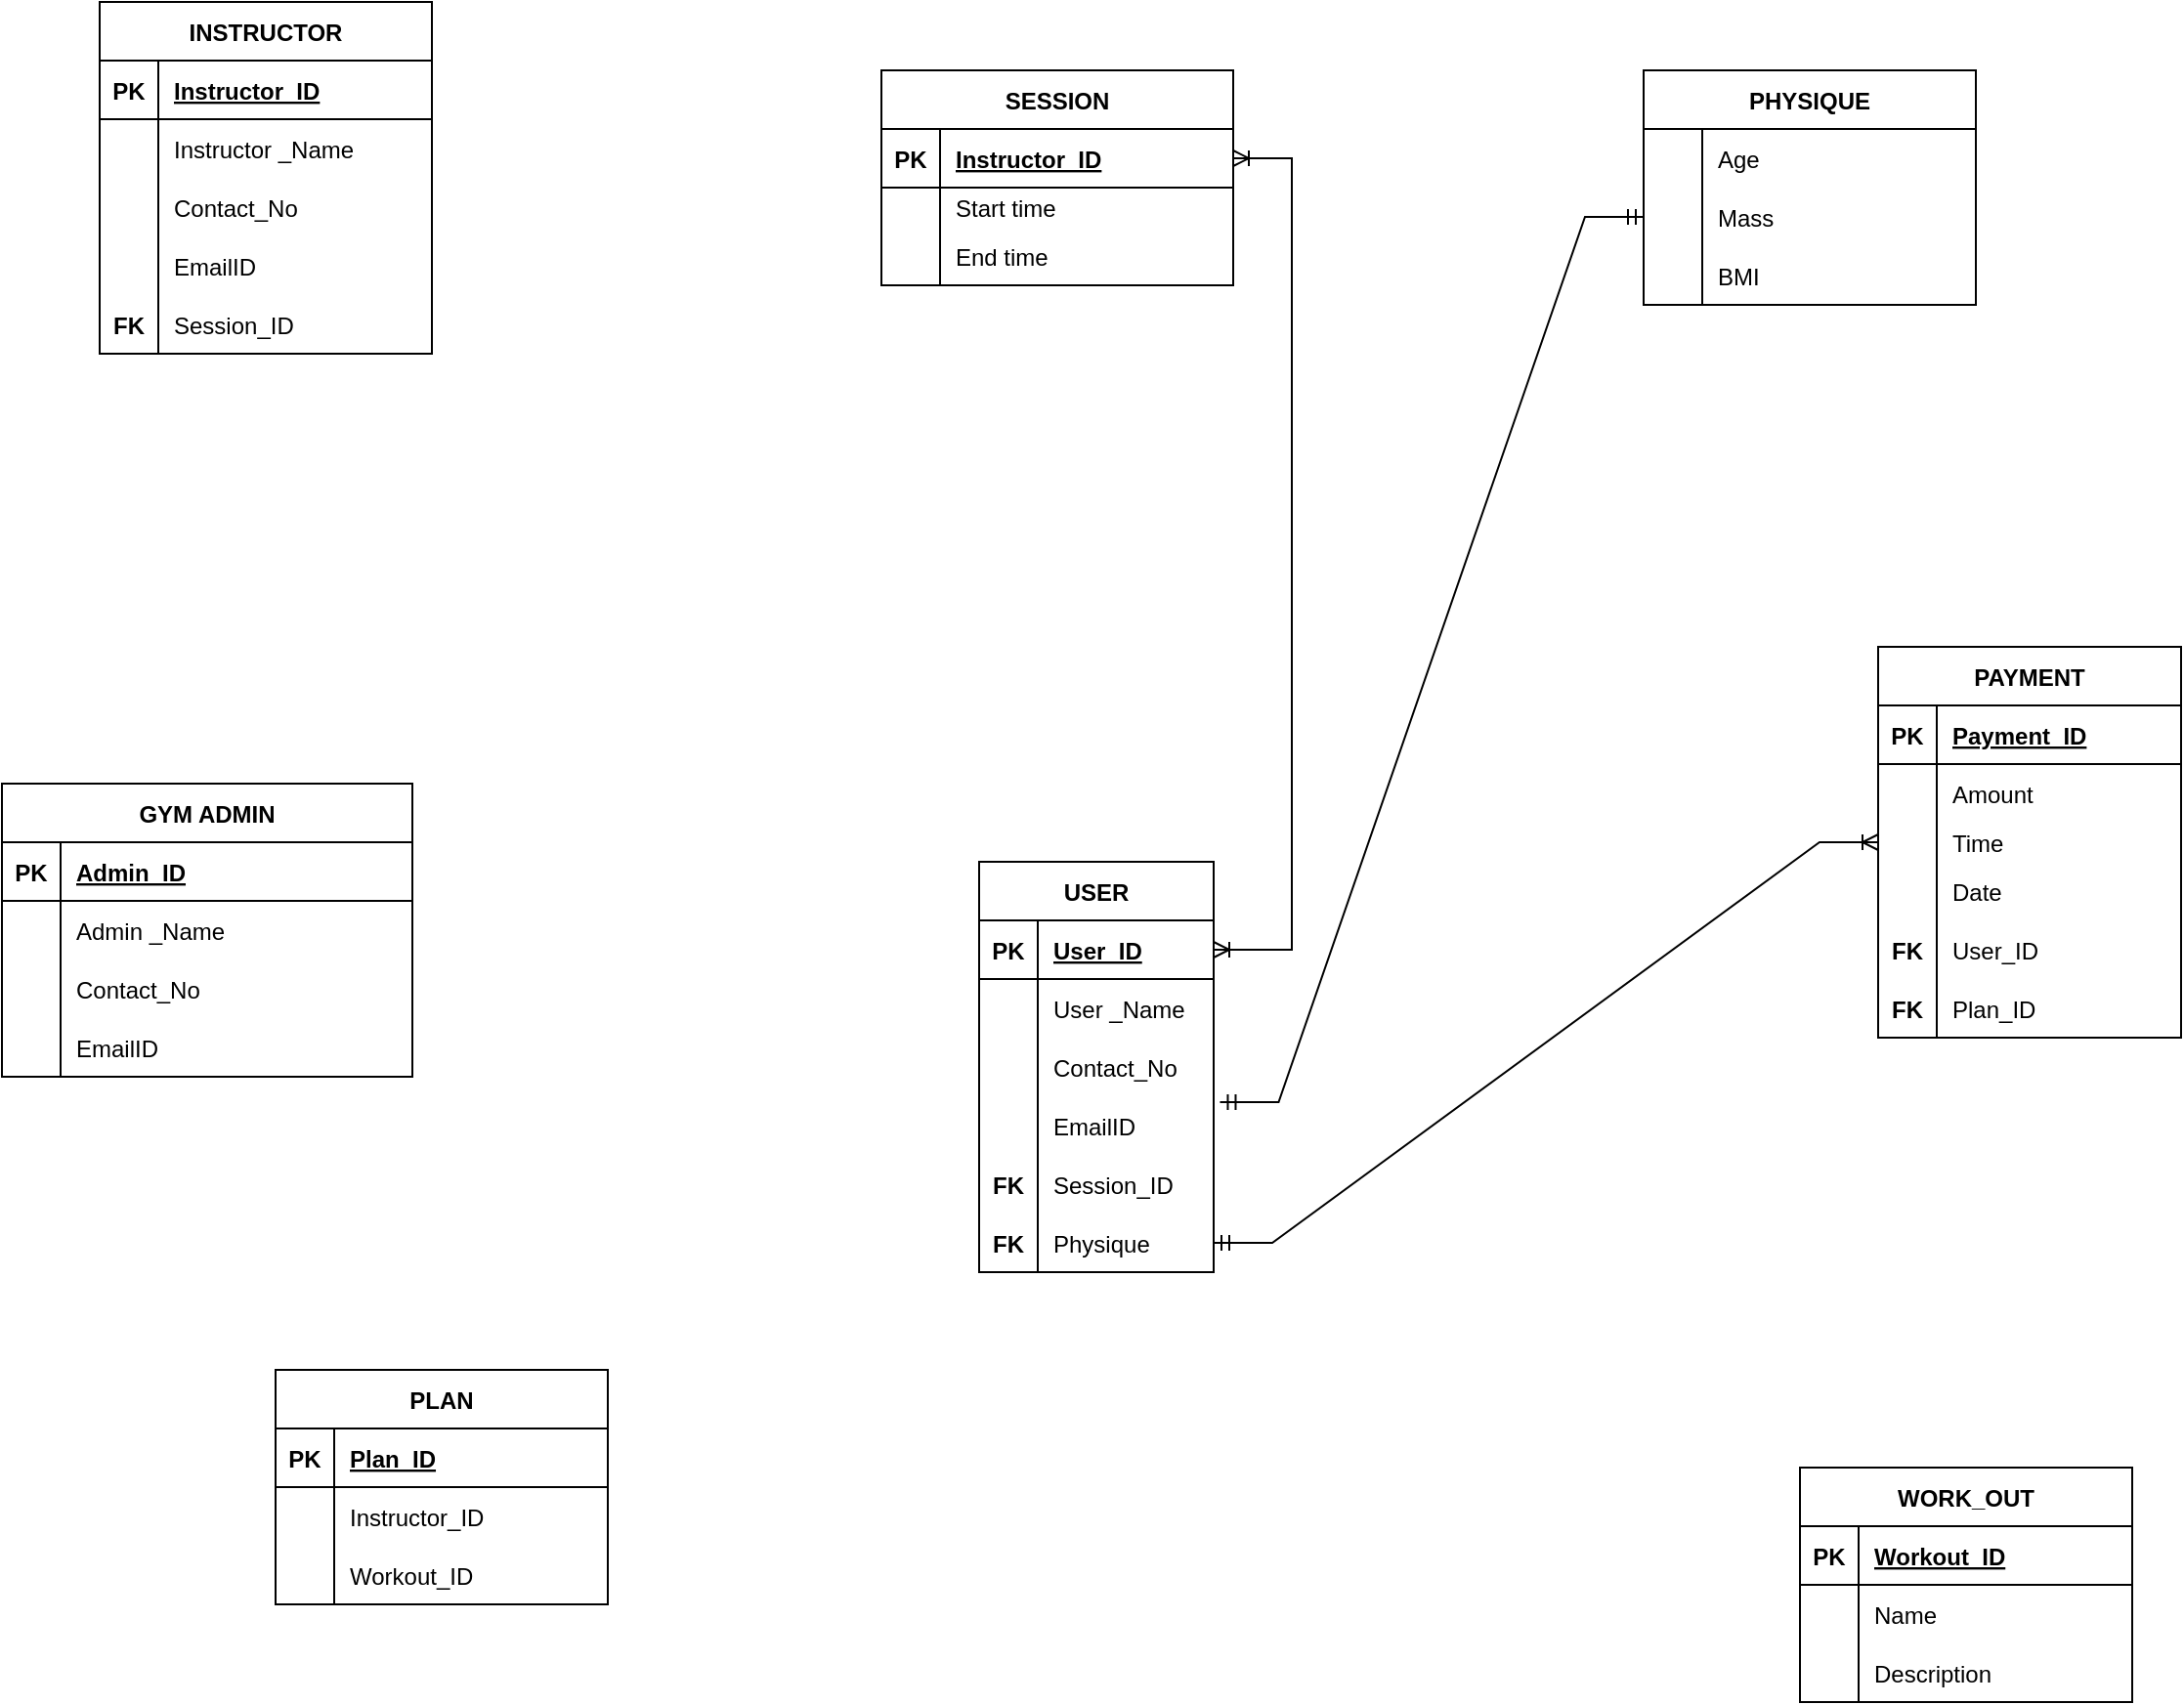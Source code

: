 <mxfile version="16.6.2" type="github">
  <diagram id="Zf10Iz8SibZ3wQ2_2NVc" name="Page-1">
    <mxGraphModel dx="2201" dy="797" grid="1" gridSize="10" guides="1" tooltips="1" connect="1" arrows="1" fold="1" page="1" pageScale="1" pageWidth="850" pageHeight="1100" math="0" shadow="0">
      <root>
        <mxCell id="0" />
        <mxCell id="1" parent="0" />
        <mxCell id="6uBZzfEqjjDZe2HTgL8m-6" value="GYM ADMIN" style="shape=table;startSize=30;container=1;collapsible=1;childLayout=tableLayout;fixedRows=1;rowLines=0;fontStyle=1;align=center;resizeLast=1;" parent="1" vertex="1">
          <mxGeometry x="-790" y="450" width="210" height="150" as="geometry" />
        </mxCell>
        <mxCell id="6uBZzfEqjjDZe2HTgL8m-7" value="" style="shape=tableRow;horizontal=0;startSize=0;swimlaneHead=0;swimlaneBody=0;fillColor=none;collapsible=0;dropTarget=0;points=[[0,0.5],[1,0.5]];portConstraint=eastwest;top=0;left=0;right=0;bottom=1;" parent="6uBZzfEqjjDZe2HTgL8m-6" vertex="1">
          <mxGeometry y="30" width="210" height="30" as="geometry" />
        </mxCell>
        <mxCell id="6uBZzfEqjjDZe2HTgL8m-8" value="PK" style="shape=partialRectangle;connectable=0;fillColor=none;top=0;left=0;bottom=0;right=0;fontStyle=1;overflow=hidden;" parent="6uBZzfEqjjDZe2HTgL8m-7" vertex="1">
          <mxGeometry width="30" height="30" as="geometry">
            <mxRectangle width="30" height="30" as="alternateBounds" />
          </mxGeometry>
        </mxCell>
        <mxCell id="6uBZzfEqjjDZe2HTgL8m-9" value="Admin_ID" style="shape=partialRectangle;connectable=0;fillColor=none;top=0;left=0;bottom=0;right=0;align=left;spacingLeft=6;fontStyle=5;overflow=hidden;" parent="6uBZzfEqjjDZe2HTgL8m-7" vertex="1">
          <mxGeometry x="30" width="180" height="30" as="geometry">
            <mxRectangle width="180" height="30" as="alternateBounds" />
          </mxGeometry>
        </mxCell>
        <mxCell id="6uBZzfEqjjDZe2HTgL8m-10" value="" style="shape=tableRow;horizontal=0;startSize=0;swimlaneHead=0;swimlaneBody=0;fillColor=none;collapsible=0;dropTarget=0;points=[[0,0.5],[1,0.5]];portConstraint=eastwest;top=0;left=0;right=0;bottom=0;" parent="6uBZzfEqjjDZe2HTgL8m-6" vertex="1">
          <mxGeometry y="60" width="210" height="30" as="geometry" />
        </mxCell>
        <mxCell id="6uBZzfEqjjDZe2HTgL8m-11" value="" style="shape=partialRectangle;connectable=0;fillColor=none;top=0;left=0;bottom=0;right=0;editable=1;overflow=hidden;" parent="6uBZzfEqjjDZe2HTgL8m-10" vertex="1">
          <mxGeometry width="30" height="30" as="geometry">
            <mxRectangle width="30" height="30" as="alternateBounds" />
          </mxGeometry>
        </mxCell>
        <mxCell id="6uBZzfEqjjDZe2HTgL8m-12" value="Admin _Name" style="shape=partialRectangle;connectable=0;fillColor=none;top=0;left=0;bottom=0;right=0;align=left;spacingLeft=6;overflow=hidden;" parent="6uBZzfEqjjDZe2HTgL8m-10" vertex="1">
          <mxGeometry x="30" width="180" height="30" as="geometry">
            <mxRectangle width="180" height="30" as="alternateBounds" />
          </mxGeometry>
        </mxCell>
        <mxCell id="6uBZzfEqjjDZe2HTgL8m-13" value="" style="shape=tableRow;horizontal=0;startSize=0;swimlaneHead=0;swimlaneBody=0;fillColor=none;collapsible=0;dropTarget=0;points=[[0,0.5],[1,0.5]];portConstraint=eastwest;top=0;left=0;right=0;bottom=0;" parent="6uBZzfEqjjDZe2HTgL8m-6" vertex="1">
          <mxGeometry y="90" width="210" height="30" as="geometry" />
        </mxCell>
        <mxCell id="6uBZzfEqjjDZe2HTgL8m-14" value="" style="shape=partialRectangle;connectable=0;fillColor=none;top=0;left=0;bottom=0;right=0;editable=1;overflow=hidden;" parent="6uBZzfEqjjDZe2HTgL8m-13" vertex="1">
          <mxGeometry width="30" height="30" as="geometry">
            <mxRectangle width="30" height="30" as="alternateBounds" />
          </mxGeometry>
        </mxCell>
        <mxCell id="6uBZzfEqjjDZe2HTgL8m-15" value="Contact_No" style="shape=partialRectangle;connectable=0;fillColor=none;top=0;left=0;bottom=0;right=0;align=left;spacingLeft=6;overflow=hidden;" parent="6uBZzfEqjjDZe2HTgL8m-13" vertex="1">
          <mxGeometry x="30" width="180" height="30" as="geometry">
            <mxRectangle width="180" height="30" as="alternateBounds" />
          </mxGeometry>
        </mxCell>
        <mxCell id="6uBZzfEqjjDZe2HTgL8m-16" value="" style="shape=tableRow;horizontal=0;startSize=0;swimlaneHead=0;swimlaneBody=0;fillColor=none;collapsible=0;dropTarget=0;points=[[0,0.5],[1,0.5]];portConstraint=eastwest;top=0;left=0;right=0;bottom=0;" parent="6uBZzfEqjjDZe2HTgL8m-6" vertex="1">
          <mxGeometry y="120" width="210" height="30" as="geometry" />
        </mxCell>
        <mxCell id="6uBZzfEqjjDZe2HTgL8m-17" value="" style="shape=partialRectangle;connectable=0;fillColor=none;top=0;left=0;bottom=0;right=0;editable=1;overflow=hidden;" parent="6uBZzfEqjjDZe2HTgL8m-16" vertex="1">
          <mxGeometry width="30" height="30" as="geometry">
            <mxRectangle width="30" height="30" as="alternateBounds" />
          </mxGeometry>
        </mxCell>
        <mxCell id="6uBZzfEqjjDZe2HTgL8m-18" value="EmailID" style="shape=partialRectangle;connectable=0;fillColor=none;top=0;left=0;bottom=0;right=0;align=left;spacingLeft=6;overflow=hidden;" parent="6uBZzfEqjjDZe2HTgL8m-16" vertex="1">
          <mxGeometry x="30" width="180" height="30" as="geometry">
            <mxRectangle width="180" height="30" as="alternateBounds" />
          </mxGeometry>
        </mxCell>
        <mxCell id="6uBZzfEqjjDZe2HTgL8m-29" value="INSTRUCTOR" style="shape=table;startSize=30;container=1;collapsible=1;childLayout=tableLayout;fixedRows=1;rowLines=0;fontStyle=1;align=center;resizeLast=1;" parent="1" vertex="1">
          <mxGeometry x="-740" y="50" width="170" height="180" as="geometry" />
        </mxCell>
        <mxCell id="6uBZzfEqjjDZe2HTgL8m-30" value="" style="shape=tableRow;horizontal=0;startSize=0;swimlaneHead=0;swimlaneBody=0;fillColor=none;collapsible=0;dropTarget=0;points=[[0,0.5],[1,0.5]];portConstraint=eastwest;top=0;left=0;right=0;bottom=1;" parent="6uBZzfEqjjDZe2HTgL8m-29" vertex="1">
          <mxGeometry y="30" width="170" height="30" as="geometry" />
        </mxCell>
        <mxCell id="6uBZzfEqjjDZe2HTgL8m-31" value="PK" style="shape=partialRectangle;connectable=0;fillColor=none;top=0;left=0;bottom=0;right=0;fontStyle=1;overflow=hidden;" parent="6uBZzfEqjjDZe2HTgL8m-30" vertex="1">
          <mxGeometry width="30" height="30" as="geometry">
            <mxRectangle width="30" height="30" as="alternateBounds" />
          </mxGeometry>
        </mxCell>
        <mxCell id="6uBZzfEqjjDZe2HTgL8m-32" value="Instructor_ID" style="shape=partialRectangle;connectable=0;fillColor=none;top=0;left=0;bottom=0;right=0;align=left;spacingLeft=6;fontStyle=5;overflow=hidden;" parent="6uBZzfEqjjDZe2HTgL8m-30" vertex="1">
          <mxGeometry x="30" width="140" height="30" as="geometry">
            <mxRectangle width="140" height="30" as="alternateBounds" />
          </mxGeometry>
        </mxCell>
        <mxCell id="6uBZzfEqjjDZe2HTgL8m-33" value="" style="shape=tableRow;horizontal=0;startSize=0;swimlaneHead=0;swimlaneBody=0;fillColor=none;collapsible=0;dropTarget=0;points=[[0,0.5],[1,0.5]];portConstraint=eastwest;top=0;left=0;right=0;bottom=0;" parent="6uBZzfEqjjDZe2HTgL8m-29" vertex="1">
          <mxGeometry y="60" width="170" height="30" as="geometry" />
        </mxCell>
        <mxCell id="6uBZzfEqjjDZe2HTgL8m-34" value="" style="shape=partialRectangle;connectable=0;fillColor=none;top=0;left=0;bottom=0;right=0;editable=1;overflow=hidden;" parent="6uBZzfEqjjDZe2HTgL8m-33" vertex="1">
          <mxGeometry width="30" height="30" as="geometry">
            <mxRectangle width="30" height="30" as="alternateBounds" />
          </mxGeometry>
        </mxCell>
        <mxCell id="6uBZzfEqjjDZe2HTgL8m-35" value="Instructor _Name" style="shape=partialRectangle;connectable=0;fillColor=none;top=0;left=0;bottom=0;right=0;align=left;spacingLeft=6;overflow=hidden;" parent="6uBZzfEqjjDZe2HTgL8m-33" vertex="1">
          <mxGeometry x="30" width="140" height="30" as="geometry">
            <mxRectangle width="140" height="30" as="alternateBounds" />
          </mxGeometry>
        </mxCell>
        <mxCell id="6uBZzfEqjjDZe2HTgL8m-36" value="" style="shape=tableRow;horizontal=0;startSize=0;swimlaneHead=0;swimlaneBody=0;fillColor=none;collapsible=0;dropTarget=0;points=[[0,0.5],[1,0.5]];portConstraint=eastwest;top=0;left=0;right=0;bottom=0;" parent="6uBZzfEqjjDZe2HTgL8m-29" vertex="1">
          <mxGeometry y="90" width="170" height="30" as="geometry" />
        </mxCell>
        <mxCell id="6uBZzfEqjjDZe2HTgL8m-37" value="" style="shape=partialRectangle;connectable=0;fillColor=none;top=0;left=0;bottom=0;right=0;editable=1;overflow=hidden;" parent="6uBZzfEqjjDZe2HTgL8m-36" vertex="1">
          <mxGeometry width="30" height="30" as="geometry">
            <mxRectangle width="30" height="30" as="alternateBounds" />
          </mxGeometry>
        </mxCell>
        <mxCell id="6uBZzfEqjjDZe2HTgL8m-38" value="Contact_No" style="shape=partialRectangle;connectable=0;fillColor=none;top=0;left=0;bottom=0;right=0;align=left;spacingLeft=6;overflow=hidden;" parent="6uBZzfEqjjDZe2HTgL8m-36" vertex="1">
          <mxGeometry x="30" width="140" height="30" as="geometry">
            <mxRectangle width="140" height="30" as="alternateBounds" />
          </mxGeometry>
        </mxCell>
        <mxCell id="6uBZzfEqjjDZe2HTgL8m-39" value="" style="shape=tableRow;horizontal=0;startSize=0;swimlaneHead=0;swimlaneBody=0;fillColor=none;collapsible=0;dropTarget=0;points=[[0,0.5],[1,0.5]];portConstraint=eastwest;top=0;left=0;right=0;bottom=0;" parent="6uBZzfEqjjDZe2HTgL8m-29" vertex="1">
          <mxGeometry y="120" width="170" height="30" as="geometry" />
        </mxCell>
        <mxCell id="6uBZzfEqjjDZe2HTgL8m-40" value="" style="shape=partialRectangle;connectable=0;fillColor=none;top=0;left=0;bottom=0;right=0;editable=1;overflow=hidden;" parent="6uBZzfEqjjDZe2HTgL8m-39" vertex="1">
          <mxGeometry width="30" height="30" as="geometry">
            <mxRectangle width="30" height="30" as="alternateBounds" />
          </mxGeometry>
        </mxCell>
        <mxCell id="6uBZzfEqjjDZe2HTgL8m-41" value="EmailID" style="shape=partialRectangle;connectable=0;fillColor=none;top=0;left=0;bottom=0;right=0;align=left;spacingLeft=6;overflow=hidden;" parent="6uBZzfEqjjDZe2HTgL8m-39" vertex="1">
          <mxGeometry x="30" width="140" height="30" as="geometry">
            <mxRectangle width="140" height="30" as="alternateBounds" />
          </mxGeometry>
        </mxCell>
        <mxCell id="6uBZzfEqjjDZe2HTgL8m-42" value="" style="shape=tableRow;horizontal=0;startSize=0;swimlaneHead=0;swimlaneBody=0;fillColor=none;collapsible=0;dropTarget=0;points=[[0,0.5],[1,0.5]];portConstraint=eastwest;top=0;left=0;right=0;bottom=0;" parent="6uBZzfEqjjDZe2HTgL8m-29" vertex="1">
          <mxGeometry y="150" width="170" height="30" as="geometry" />
        </mxCell>
        <mxCell id="6uBZzfEqjjDZe2HTgL8m-43" value="FK" style="shape=partialRectangle;connectable=0;fillColor=none;top=0;left=0;bottom=0;right=0;editable=1;overflow=hidden;fontStyle=1" parent="6uBZzfEqjjDZe2HTgL8m-42" vertex="1">
          <mxGeometry width="30" height="30" as="geometry">
            <mxRectangle width="30" height="30" as="alternateBounds" />
          </mxGeometry>
        </mxCell>
        <mxCell id="6uBZzfEqjjDZe2HTgL8m-44" value="Session_ID" style="shape=partialRectangle;connectable=0;fillColor=none;top=0;left=0;bottom=0;right=0;align=left;spacingLeft=6;overflow=hidden;" parent="6uBZzfEqjjDZe2HTgL8m-42" vertex="1">
          <mxGeometry x="30" width="140" height="30" as="geometry">
            <mxRectangle width="140" height="30" as="alternateBounds" />
          </mxGeometry>
        </mxCell>
        <mxCell id="wxXooJNbO1-Rk45IWMcj-2" value="SESSION" style="shape=table;startSize=30;container=1;collapsible=1;childLayout=tableLayout;fixedRows=1;rowLines=0;fontStyle=1;align=center;resizeLast=1;" parent="1" vertex="1">
          <mxGeometry x="-340" y="85" width="180" height="110" as="geometry" />
        </mxCell>
        <mxCell id="wxXooJNbO1-Rk45IWMcj-3" value="" style="shape=tableRow;horizontal=0;startSize=0;swimlaneHead=0;swimlaneBody=0;fillColor=none;collapsible=0;dropTarget=0;points=[[0,0.5],[1,0.5]];portConstraint=eastwest;top=0;left=0;right=0;bottom=1;" parent="wxXooJNbO1-Rk45IWMcj-2" vertex="1">
          <mxGeometry y="30" width="180" height="30" as="geometry" />
        </mxCell>
        <mxCell id="wxXooJNbO1-Rk45IWMcj-4" value="PK" style="shape=partialRectangle;connectable=0;fillColor=none;top=0;left=0;bottom=0;right=0;fontStyle=1;overflow=hidden;" parent="wxXooJNbO1-Rk45IWMcj-3" vertex="1">
          <mxGeometry width="30" height="30" as="geometry">
            <mxRectangle width="30" height="30" as="alternateBounds" />
          </mxGeometry>
        </mxCell>
        <mxCell id="wxXooJNbO1-Rk45IWMcj-5" value="Instructor_ID" style="shape=partialRectangle;connectable=0;fillColor=none;top=0;left=0;bottom=0;right=0;align=left;spacingLeft=6;fontStyle=5;overflow=hidden;" parent="wxXooJNbO1-Rk45IWMcj-3" vertex="1">
          <mxGeometry x="30" width="150" height="30" as="geometry">
            <mxRectangle width="150" height="30" as="alternateBounds" />
          </mxGeometry>
        </mxCell>
        <mxCell id="wxXooJNbO1-Rk45IWMcj-6" value="" style="shape=tableRow;horizontal=0;startSize=0;swimlaneHead=0;swimlaneBody=0;fillColor=none;collapsible=0;dropTarget=0;points=[[0,0.5],[1,0.5]];portConstraint=eastwest;top=0;left=0;right=0;bottom=0;" parent="wxXooJNbO1-Rk45IWMcj-2" vertex="1">
          <mxGeometry y="60" width="180" height="20" as="geometry" />
        </mxCell>
        <mxCell id="wxXooJNbO1-Rk45IWMcj-7" value="" style="shape=partialRectangle;connectable=0;fillColor=none;top=0;left=0;bottom=0;right=0;editable=1;overflow=hidden;" parent="wxXooJNbO1-Rk45IWMcj-6" vertex="1">
          <mxGeometry width="30" height="20" as="geometry">
            <mxRectangle width="30" height="20" as="alternateBounds" />
          </mxGeometry>
        </mxCell>
        <mxCell id="wxXooJNbO1-Rk45IWMcj-8" value="Start time" style="shape=partialRectangle;connectable=0;fillColor=none;top=0;left=0;bottom=0;right=0;align=left;spacingLeft=6;overflow=hidden;" parent="wxXooJNbO1-Rk45IWMcj-6" vertex="1">
          <mxGeometry x="30" width="150" height="20" as="geometry">
            <mxRectangle width="150" height="20" as="alternateBounds" />
          </mxGeometry>
        </mxCell>
        <mxCell id="wxXooJNbO1-Rk45IWMcj-9" value="" style="shape=tableRow;horizontal=0;startSize=0;swimlaneHead=0;swimlaneBody=0;fillColor=none;collapsible=0;dropTarget=0;points=[[0,0.5],[1,0.5]];portConstraint=eastwest;top=0;left=0;right=0;bottom=0;" parent="wxXooJNbO1-Rk45IWMcj-2" vertex="1">
          <mxGeometry y="80" width="180" height="30" as="geometry" />
        </mxCell>
        <mxCell id="wxXooJNbO1-Rk45IWMcj-10" value="" style="shape=partialRectangle;connectable=0;fillColor=none;top=0;left=0;bottom=0;right=0;editable=1;overflow=hidden;" parent="wxXooJNbO1-Rk45IWMcj-9" vertex="1">
          <mxGeometry width="30" height="30" as="geometry">
            <mxRectangle width="30" height="30" as="alternateBounds" />
          </mxGeometry>
        </mxCell>
        <mxCell id="wxXooJNbO1-Rk45IWMcj-11" value="End time" style="shape=partialRectangle;connectable=0;fillColor=none;top=0;left=0;bottom=0;right=0;align=left;spacingLeft=6;overflow=hidden;" parent="wxXooJNbO1-Rk45IWMcj-9" vertex="1">
          <mxGeometry x="30" width="150" height="30" as="geometry">
            <mxRectangle width="150" height="30" as="alternateBounds" />
          </mxGeometry>
        </mxCell>
        <mxCell id="Z3d5om8pBm1unla3hd4t-1" value="PHYSIQUE" style="shape=table;startSize=30;container=1;collapsible=1;childLayout=tableLayout;fixedRows=1;rowLines=0;fontStyle=1;align=center;resizeLast=1;" parent="1" vertex="1">
          <mxGeometry x="50" y="85" width="170" height="120" as="geometry" />
        </mxCell>
        <mxCell id="Z3d5om8pBm1unla3hd4t-5" value="" style="shape=tableRow;horizontal=0;startSize=0;swimlaneHead=0;swimlaneBody=0;fillColor=none;collapsible=0;dropTarget=0;points=[[0,0.5],[1,0.5]];portConstraint=eastwest;top=0;left=0;right=0;bottom=0;" parent="Z3d5om8pBm1unla3hd4t-1" vertex="1">
          <mxGeometry y="30" width="170" height="30" as="geometry" />
        </mxCell>
        <mxCell id="Z3d5om8pBm1unla3hd4t-6" value="" style="shape=partialRectangle;connectable=0;fillColor=none;top=0;left=0;bottom=0;right=0;editable=1;overflow=hidden;" parent="Z3d5om8pBm1unla3hd4t-5" vertex="1">
          <mxGeometry width="30" height="30" as="geometry">
            <mxRectangle width="30" height="30" as="alternateBounds" />
          </mxGeometry>
        </mxCell>
        <mxCell id="Z3d5om8pBm1unla3hd4t-7" value="Age" style="shape=partialRectangle;connectable=0;fillColor=none;top=0;left=0;bottom=0;right=0;align=left;spacingLeft=6;overflow=hidden;" parent="Z3d5om8pBm1unla3hd4t-5" vertex="1">
          <mxGeometry x="30" width="140" height="30" as="geometry">
            <mxRectangle width="140" height="30" as="alternateBounds" />
          </mxGeometry>
        </mxCell>
        <mxCell id="Z3d5om8pBm1unla3hd4t-8" value="" style="shape=tableRow;horizontal=0;startSize=0;swimlaneHead=0;swimlaneBody=0;fillColor=none;collapsible=0;dropTarget=0;points=[[0,0.5],[1,0.5]];portConstraint=eastwest;top=0;left=0;right=0;bottom=0;" parent="Z3d5om8pBm1unla3hd4t-1" vertex="1">
          <mxGeometry y="60" width="170" height="30" as="geometry" />
        </mxCell>
        <mxCell id="Z3d5om8pBm1unla3hd4t-9" value="" style="shape=partialRectangle;connectable=0;fillColor=none;top=0;left=0;bottom=0;right=0;editable=1;overflow=hidden;" parent="Z3d5om8pBm1unla3hd4t-8" vertex="1">
          <mxGeometry width="30" height="30" as="geometry">
            <mxRectangle width="30" height="30" as="alternateBounds" />
          </mxGeometry>
        </mxCell>
        <mxCell id="Z3d5om8pBm1unla3hd4t-10" value="Mass" style="shape=partialRectangle;connectable=0;fillColor=none;top=0;left=0;bottom=0;right=0;align=left;spacingLeft=6;overflow=hidden;" parent="Z3d5om8pBm1unla3hd4t-8" vertex="1">
          <mxGeometry x="30" width="140" height="30" as="geometry">
            <mxRectangle width="140" height="30" as="alternateBounds" />
          </mxGeometry>
        </mxCell>
        <mxCell id="Z3d5om8pBm1unla3hd4t-11" value="" style="shape=tableRow;horizontal=0;startSize=0;swimlaneHead=0;swimlaneBody=0;fillColor=none;collapsible=0;dropTarget=0;points=[[0,0.5],[1,0.5]];portConstraint=eastwest;top=0;left=0;right=0;bottom=0;" parent="Z3d5om8pBm1unla3hd4t-1" vertex="1">
          <mxGeometry y="90" width="170" height="30" as="geometry" />
        </mxCell>
        <mxCell id="Z3d5om8pBm1unla3hd4t-12" value="" style="shape=partialRectangle;connectable=0;fillColor=none;top=0;left=0;bottom=0;right=0;editable=1;overflow=hidden;" parent="Z3d5om8pBm1unla3hd4t-11" vertex="1">
          <mxGeometry width="30" height="30" as="geometry">
            <mxRectangle width="30" height="30" as="alternateBounds" />
          </mxGeometry>
        </mxCell>
        <mxCell id="Z3d5om8pBm1unla3hd4t-13" value="BMI" style="shape=partialRectangle;connectable=0;fillColor=none;top=0;left=0;bottom=0;right=0;align=left;spacingLeft=6;overflow=hidden;" parent="Z3d5om8pBm1unla3hd4t-11" vertex="1">
          <mxGeometry x="30" width="140" height="30" as="geometry">
            <mxRectangle width="140" height="30" as="alternateBounds" />
          </mxGeometry>
        </mxCell>
        <mxCell id="Z3d5om8pBm1unla3hd4t-17" value="USER" style="shape=table;startSize=30;container=1;collapsible=1;childLayout=tableLayout;fixedRows=1;rowLines=0;fontStyle=1;align=center;resizeLast=1;" parent="1" vertex="1">
          <mxGeometry x="-290" y="490" width="120" height="210" as="geometry" />
        </mxCell>
        <mxCell id="Z3d5om8pBm1unla3hd4t-18" value="" style="shape=tableRow;horizontal=0;startSize=0;swimlaneHead=0;swimlaneBody=0;fillColor=none;collapsible=0;dropTarget=0;points=[[0,0.5],[1,0.5]];portConstraint=eastwest;top=0;left=0;right=0;bottom=1;" parent="Z3d5om8pBm1unla3hd4t-17" vertex="1">
          <mxGeometry y="30" width="120" height="30" as="geometry" />
        </mxCell>
        <mxCell id="Z3d5om8pBm1unla3hd4t-19" value="PK" style="shape=partialRectangle;connectable=0;fillColor=none;top=0;left=0;bottom=0;right=0;fontStyle=1;overflow=hidden;" parent="Z3d5om8pBm1unla3hd4t-18" vertex="1">
          <mxGeometry width="30" height="30" as="geometry">
            <mxRectangle width="30" height="30" as="alternateBounds" />
          </mxGeometry>
        </mxCell>
        <mxCell id="Z3d5om8pBm1unla3hd4t-20" value="User_ID" style="shape=partialRectangle;connectable=0;fillColor=none;top=0;left=0;bottom=0;right=0;align=left;spacingLeft=6;fontStyle=5;overflow=hidden;" parent="Z3d5om8pBm1unla3hd4t-18" vertex="1">
          <mxGeometry x="30" width="90" height="30" as="geometry">
            <mxRectangle width="90" height="30" as="alternateBounds" />
          </mxGeometry>
        </mxCell>
        <mxCell id="Z3d5om8pBm1unla3hd4t-21" value="" style="shape=tableRow;horizontal=0;startSize=0;swimlaneHead=0;swimlaneBody=0;fillColor=none;collapsible=0;dropTarget=0;points=[[0,0.5],[1,0.5]];portConstraint=eastwest;top=0;left=0;right=0;bottom=0;" parent="Z3d5om8pBm1unla3hd4t-17" vertex="1">
          <mxGeometry y="60" width="120" height="30" as="geometry" />
        </mxCell>
        <mxCell id="Z3d5om8pBm1unla3hd4t-22" value="" style="shape=partialRectangle;connectable=0;fillColor=none;top=0;left=0;bottom=0;right=0;editable=1;overflow=hidden;" parent="Z3d5om8pBm1unla3hd4t-21" vertex="1">
          <mxGeometry width="30" height="30" as="geometry">
            <mxRectangle width="30" height="30" as="alternateBounds" />
          </mxGeometry>
        </mxCell>
        <mxCell id="Z3d5om8pBm1unla3hd4t-23" value="User _Name" style="shape=partialRectangle;connectable=0;fillColor=none;top=0;left=0;bottom=0;right=0;align=left;spacingLeft=6;overflow=hidden;" parent="Z3d5om8pBm1unla3hd4t-21" vertex="1">
          <mxGeometry x="30" width="90" height="30" as="geometry">
            <mxRectangle width="90" height="30" as="alternateBounds" />
          </mxGeometry>
        </mxCell>
        <mxCell id="Z3d5om8pBm1unla3hd4t-24" value="" style="shape=tableRow;horizontal=0;startSize=0;swimlaneHead=0;swimlaneBody=0;fillColor=none;collapsible=0;dropTarget=0;points=[[0,0.5],[1,0.5]];portConstraint=eastwest;top=0;left=0;right=0;bottom=0;" parent="Z3d5om8pBm1unla3hd4t-17" vertex="1">
          <mxGeometry y="90" width="120" height="30" as="geometry" />
        </mxCell>
        <mxCell id="Z3d5om8pBm1unla3hd4t-25" value="" style="shape=partialRectangle;connectable=0;fillColor=none;top=0;left=0;bottom=0;right=0;editable=1;overflow=hidden;" parent="Z3d5om8pBm1unla3hd4t-24" vertex="1">
          <mxGeometry width="30" height="30" as="geometry">
            <mxRectangle width="30" height="30" as="alternateBounds" />
          </mxGeometry>
        </mxCell>
        <mxCell id="Z3d5om8pBm1unla3hd4t-26" value="Contact_No" style="shape=partialRectangle;connectable=0;fillColor=none;top=0;left=0;bottom=0;right=0;align=left;spacingLeft=6;overflow=hidden;" parent="Z3d5om8pBm1unla3hd4t-24" vertex="1">
          <mxGeometry x="30" width="90" height="30" as="geometry">
            <mxRectangle width="90" height="30" as="alternateBounds" />
          </mxGeometry>
        </mxCell>
        <mxCell id="Z3d5om8pBm1unla3hd4t-27" value="" style="shape=tableRow;horizontal=0;startSize=0;swimlaneHead=0;swimlaneBody=0;fillColor=none;collapsible=0;dropTarget=0;points=[[0,0.5],[1,0.5]];portConstraint=eastwest;top=0;left=0;right=0;bottom=0;" parent="Z3d5om8pBm1unla3hd4t-17" vertex="1">
          <mxGeometry y="120" width="120" height="30" as="geometry" />
        </mxCell>
        <mxCell id="Z3d5om8pBm1unla3hd4t-28" value="" style="shape=partialRectangle;connectable=0;fillColor=none;top=0;left=0;bottom=0;right=0;editable=1;overflow=hidden;" parent="Z3d5om8pBm1unla3hd4t-27" vertex="1">
          <mxGeometry width="30" height="30" as="geometry">
            <mxRectangle width="30" height="30" as="alternateBounds" />
          </mxGeometry>
        </mxCell>
        <mxCell id="Z3d5om8pBm1unla3hd4t-29" value="EmailID" style="shape=partialRectangle;connectable=0;fillColor=none;top=0;left=0;bottom=0;right=0;align=left;spacingLeft=6;overflow=hidden;" parent="Z3d5om8pBm1unla3hd4t-27" vertex="1">
          <mxGeometry x="30" width="90" height="30" as="geometry">
            <mxRectangle width="90" height="30" as="alternateBounds" />
          </mxGeometry>
        </mxCell>
        <mxCell id="Z3d5om8pBm1unla3hd4t-30" value="" style="shape=tableRow;horizontal=0;startSize=0;swimlaneHead=0;swimlaneBody=0;fillColor=none;collapsible=0;dropTarget=0;points=[[0,0.5],[1,0.5]];portConstraint=eastwest;top=0;left=0;right=0;bottom=0;" parent="Z3d5om8pBm1unla3hd4t-17" vertex="1">
          <mxGeometry y="150" width="120" height="30" as="geometry" />
        </mxCell>
        <mxCell id="Z3d5om8pBm1unla3hd4t-31" value="FK" style="shape=partialRectangle;connectable=0;fillColor=none;top=0;left=0;bottom=0;right=0;editable=1;overflow=hidden;fontStyle=1" parent="Z3d5om8pBm1unla3hd4t-30" vertex="1">
          <mxGeometry width="30" height="30" as="geometry">
            <mxRectangle width="30" height="30" as="alternateBounds" />
          </mxGeometry>
        </mxCell>
        <mxCell id="Z3d5om8pBm1unla3hd4t-32" value="Session_ID" style="shape=partialRectangle;connectable=0;fillColor=none;top=0;left=0;bottom=0;right=0;align=left;spacingLeft=6;overflow=hidden;" parent="Z3d5om8pBm1unla3hd4t-30" vertex="1">
          <mxGeometry x="30" width="90" height="30" as="geometry">
            <mxRectangle width="90" height="30" as="alternateBounds" />
          </mxGeometry>
        </mxCell>
        <mxCell id="Z3d5om8pBm1unla3hd4t-33" value="" style="shape=tableRow;horizontal=0;startSize=0;swimlaneHead=0;swimlaneBody=0;fillColor=none;collapsible=0;dropTarget=0;points=[[0,0.5],[1,0.5]];portConstraint=eastwest;top=0;left=0;right=0;bottom=0;" parent="Z3d5om8pBm1unla3hd4t-17" vertex="1">
          <mxGeometry y="180" width="120" height="30" as="geometry" />
        </mxCell>
        <mxCell id="Z3d5om8pBm1unla3hd4t-34" value="FK" style="shape=partialRectangle;connectable=0;fillColor=none;top=0;left=0;bottom=0;right=0;editable=1;overflow=hidden;fontStyle=1" parent="Z3d5om8pBm1unla3hd4t-33" vertex="1">
          <mxGeometry width="30" height="30" as="geometry">
            <mxRectangle width="30" height="30" as="alternateBounds" />
          </mxGeometry>
        </mxCell>
        <mxCell id="Z3d5om8pBm1unla3hd4t-35" value="Physique" style="shape=partialRectangle;connectable=0;fillColor=none;top=0;left=0;bottom=0;right=0;align=left;spacingLeft=6;overflow=hidden;" parent="Z3d5om8pBm1unla3hd4t-33" vertex="1">
          <mxGeometry x="30" width="90" height="30" as="geometry">
            <mxRectangle width="90" height="30" as="alternateBounds" />
          </mxGeometry>
        </mxCell>
        <mxCell id="Z3d5om8pBm1unla3hd4t-36" value="PAYMENT" style="shape=table;startSize=30;container=1;collapsible=1;childLayout=tableLayout;fixedRows=1;rowLines=0;fontStyle=1;align=center;resizeLast=1;" parent="1" vertex="1">
          <mxGeometry x="170" y="380" width="155" height="200" as="geometry" />
        </mxCell>
        <mxCell id="Z3d5om8pBm1unla3hd4t-37" value="" style="shape=tableRow;horizontal=0;startSize=0;swimlaneHead=0;swimlaneBody=0;fillColor=none;collapsible=0;dropTarget=0;points=[[0,0.5],[1,0.5]];portConstraint=eastwest;top=0;left=0;right=0;bottom=1;" parent="Z3d5om8pBm1unla3hd4t-36" vertex="1">
          <mxGeometry y="30" width="155" height="30" as="geometry" />
        </mxCell>
        <mxCell id="Z3d5om8pBm1unla3hd4t-38" value="PK" style="shape=partialRectangle;connectable=0;fillColor=none;top=0;left=0;bottom=0;right=0;fontStyle=1;overflow=hidden;" parent="Z3d5om8pBm1unla3hd4t-37" vertex="1">
          <mxGeometry width="30" height="30" as="geometry">
            <mxRectangle width="30" height="30" as="alternateBounds" />
          </mxGeometry>
        </mxCell>
        <mxCell id="Z3d5om8pBm1unla3hd4t-39" value="Payment_ID" style="shape=partialRectangle;connectable=0;fillColor=none;top=0;left=0;bottom=0;right=0;align=left;spacingLeft=6;fontStyle=5;overflow=hidden;" parent="Z3d5om8pBm1unla3hd4t-37" vertex="1">
          <mxGeometry x="30" width="125" height="30" as="geometry">
            <mxRectangle width="125" height="30" as="alternateBounds" />
          </mxGeometry>
        </mxCell>
        <mxCell id="Z3d5om8pBm1unla3hd4t-40" value="" style="shape=tableRow;horizontal=0;startSize=0;swimlaneHead=0;swimlaneBody=0;fillColor=none;collapsible=0;dropTarget=0;points=[[0,0.5],[1,0.5]];portConstraint=eastwest;top=0;left=0;right=0;bottom=0;" parent="Z3d5om8pBm1unla3hd4t-36" vertex="1">
          <mxGeometry y="60" width="155" height="30" as="geometry" />
        </mxCell>
        <mxCell id="Z3d5om8pBm1unla3hd4t-41" value="" style="shape=partialRectangle;connectable=0;fillColor=none;top=0;left=0;bottom=0;right=0;editable=1;overflow=hidden;" parent="Z3d5om8pBm1unla3hd4t-40" vertex="1">
          <mxGeometry width="30" height="30" as="geometry">
            <mxRectangle width="30" height="30" as="alternateBounds" />
          </mxGeometry>
        </mxCell>
        <mxCell id="Z3d5om8pBm1unla3hd4t-42" value="Amount" style="shape=partialRectangle;connectable=0;fillColor=none;top=0;left=0;bottom=0;right=0;align=left;spacingLeft=6;overflow=hidden;" parent="Z3d5om8pBm1unla3hd4t-40" vertex="1">
          <mxGeometry x="30" width="125" height="30" as="geometry">
            <mxRectangle width="125" height="30" as="alternateBounds" />
          </mxGeometry>
        </mxCell>
        <mxCell id="Z3d5om8pBm1unla3hd4t-43" value="" style="shape=tableRow;horizontal=0;startSize=0;swimlaneHead=0;swimlaneBody=0;fillColor=none;collapsible=0;dropTarget=0;points=[[0,0.5],[1,0.5]];portConstraint=eastwest;top=0;left=0;right=0;bottom=0;" parent="Z3d5om8pBm1unla3hd4t-36" vertex="1">
          <mxGeometry y="90" width="155" height="20" as="geometry" />
        </mxCell>
        <mxCell id="Z3d5om8pBm1unla3hd4t-44" value="" style="shape=partialRectangle;connectable=0;fillColor=none;top=0;left=0;bottom=0;right=0;editable=1;overflow=hidden;" parent="Z3d5om8pBm1unla3hd4t-43" vertex="1">
          <mxGeometry width="30" height="20" as="geometry">
            <mxRectangle width="30" height="20" as="alternateBounds" />
          </mxGeometry>
        </mxCell>
        <mxCell id="Z3d5om8pBm1unla3hd4t-45" value="Time" style="shape=partialRectangle;connectable=0;fillColor=none;top=0;left=0;bottom=0;right=0;align=left;spacingLeft=6;overflow=hidden;" parent="Z3d5om8pBm1unla3hd4t-43" vertex="1">
          <mxGeometry x="30" width="125" height="20" as="geometry">
            <mxRectangle width="125" height="20" as="alternateBounds" />
          </mxGeometry>
        </mxCell>
        <mxCell id="Z3d5om8pBm1unla3hd4t-46" value="" style="shape=tableRow;horizontal=0;startSize=0;swimlaneHead=0;swimlaneBody=0;fillColor=none;collapsible=0;dropTarget=0;points=[[0,0.5],[1,0.5]];portConstraint=eastwest;top=0;left=0;right=0;bottom=0;" parent="Z3d5om8pBm1unla3hd4t-36" vertex="1">
          <mxGeometry y="110" width="155" height="30" as="geometry" />
        </mxCell>
        <mxCell id="Z3d5om8pBm1unla3hd4t-47" value="" style="shape=partialRectangle;connectable=0;fillColor=none;top=0;left=0;bottom=0;right=0;editable=1;overflow=hidden;" parent="Z3d5om8pBm1unla3hd4t-46" vertex="1">
          <mxGeometry width="30" height="30" as="geometry">
            <mxRectangle width="30" height="30" as="alternateBounds" />
          </mxGeometry>
        </mxCell>
        <mxCell id="Z3d5om8pBm1unla3hd4t-48" value="Date" style="shape=partialRectangle;connectable=0;fillColor=none;top=0;left=0;bottom=0;right=0;align=left;spacingLeft=6;overflow=hidden;" parent="Z3d5om8pBm1unla3hd4t-46" vertex="1">
          <mxGeometry x="30" width="125" height="30" as="geometry">
            <mxRectangle width="125" height="30" as="alternateBounds" />
          </mxGeometry>
        </mxCell>
        <mxCell id="Z3d5om8pBm1unla3hd4t-49" value="" style="shape=tableRow;horizontal=0;startSize=0;swimlaneHead=0;swimlaneBody=0;fillColor=none;collapsible=0;dropTarget=0;points=[[0,0.5],[1,0.5]];portConstraint=eastwest;top=0;left=0;right=0;bottom=0;" parent="Z3d5om8pBm1unla3hd4t-36" vertex="1">
          <mxGeometry y="140" width="155" height="30" as="geometry" />
        </mxCell>
        <mxCell id="Z3d5om8pBm1unla3hd4t-50" value="FK" style="shape=partialRectangle;connectable=0;fillColor=none;top=0;left=0;bottom=0;right=0;editable=1;overflow=hidden;fontStyle=1" parent="Z3d5om8pBm1unla3hd4t-49" vertex="1">
          <mxGeometry width="30" height="30" as="geometry">
            <mxRectangle width="30" height="30" as="alternateBounds" />
          </mxGeometry>
        </mxCell>
        <mxCell id="Z3d5om8pBm1unla3hd4t-51" value="User_ID" style="shape=partialRectangle;connectable=0;fillColor=none;top=0;left=0;bottom=0;right=0;align=left;spacingLeft=6;overflow=hidden;" parent="Z3d5om8pBm1unla3hd4t-49" vertex="1">
          <mxGeometry x="30" width="125" height="30" as="geometry">
            <mxRectangle width="125" height="30" as="alternateBounds" />
          </mxGeometry>
        </mxCell>
        <mxCell id="Z3d5om8pBm1unla3hd4t-52" value="" style="shape=tableRow;horizontal=0;startSize=0;swimlaneHead=0;swimlaneBody=0;fillColor=none;collapsible=0;dropTarget=0;points=[[0,0.5],[1,0.5]];portConstraint=eastwest;top=0;left=0;right=0;bottom=0;" parent="Z3d5om8pBm1unla3hd4t-36" vertex="1">
          <mxGeometry y="170" width="155" height="30" as="geometry" />
        </mxCell>
        <mxCell id="Z3d5om8pBm1unla3hd4t-53" value="FK" style="shape=partialRectangle;connectable=0;fillColor=none;top=0;left=0;bottom=0;right=0;editable=1;overflow=hidden;fontStyle=1" parent="Z3d5om8pBm1unla3hd4t-52" vertex="1">
          <mxGeometry width="30" height="30" as="geometry">
            <mxRectangle width="30" height="30" as="alternateBounds" />
          </mxGeometry>
        </mxCell>
        <mxCell id="Z3d5om8pBm1unla3hd4t-54" value="Plan_ID" style="shape=partialRectangle;connectable=0;fillColor=none;top=0;left=0;bottom=0;right=0;align=left;spacingLeft=6;overflow=hidden;" parent="Z3d5om8pBm1unla3hd4t-52" vertex="1">
          <mxGeometry x="30" width="125" height="30" as="geometry">
            <mxRectangle width="125" height="30" as="alternateBounds" />
          </mxGeometry>
        </mxCell>
        <mxCell id="Z3d5om8pBm1unla3hd4t-55" value="PLAN" style="shape=table;startSize=30;container=1;collapsible=1;childLayout=tableLayout;fixedRows=1;rowLines=0;fontStyle=1;align=center;resizeLast=1;" parent="1" vertex="1">
          <mxGeometry x="-650" y="750" width="170" height="120" as="geometry" />
        </mxCell>
        <mxCell id="Z3d5om8pBm1unla3hd4t-56" value="" style="shape=tableRow;horizontal=0;startSize=0;swimlaneHead=0;swimlaneBody=0;fillColor=none;collapsible=0;dropTarget=0;points=[[0,0.5],[1,0.5]];portConstraint=eastwest;top=0;left=0;right=0;bottom=1;" parent="Z3d5om8pBm1unla3hd4t-55" vertex="1">
          <mxGeometry y="30" width="170" height="30" as="geometry" />
        </mxCell>
        <mxCell id="Z3d5om8pBm1unla3hd4t-57" value="PK" style="shape=partialRectangle;connectable=0;fillColor=none;top=0;left=0;bottom=0;right=0;fontStyle=1;overflow=hidden;" parent="Z3d5om8pBm1unla3hd4t-56" vertex="1">
          <mxGeometry width="30" height="30" as="geometry">
            <mxRectangle width="30" height="30" as="alternateBounds" />
          </mxGeometry>
        </mxCell>
        <mxCell id="Z3d5om8pBm1unla3hd4t-58" value="Plan_ID" style="shape=partialRectangle;connectable=0;fillColor=none;top=0;left=0;bottom=0;right=0;align=left;spacingLeft=6;fontStyle=5;overflow=hidden;" parent="Z3d5om8pBm1unla3hd4t-56" vertex="1">
          <mxGeometry x="30" width="140" height="30" as="geometry">
            <mxRectangle width="140" height="30" as="alternateBounds" />
          </mxGeometry>
        </mxCell>
        <mxCell id="Z3d5om8pBm1unla3hd4t-59" value="" style="shape=tableRow;horizontal=0;startSize=0;swimlaneHead=0;swimlaneBody=0;fillColor=none;collapsible=0;dropTarget=0;points=[[0,0.5],[1,0.5]];portConstraint=eastwest;top=0;left=0;right=0;bottom=0;" parent="Z3d5om8pBm1unla3hd4t-55" vertex="1">
          <mxGeometry y="60" width="170" height="30" as="geometry" />
        </mxCell>
        <mxCell id="Z3d5om8pBm1unla3hd4t-60" value="" style="shape=partialRectangle;connectable=0;fillColor=none;top=0;left=0;bottom=0;right=0;editable=1;overflow=hidden;" parent="Z3d5om8pBm1unla3hd4t-59" vertex="1">
          <mxGeometry width="30" height="30" as="geometry">
            <mxRectangle width="30" height="30" as="alternateBounds" />
          </mxGeometry>
        </mxCell>
        <mxCell id="Z3d5om8pBm1unla3hd4t-61" value="Instructor_ID" style="shape=partialRectangle;connectable=0;fillColor=none;top=0;left=0;bottom=0;right=0;align=left;spacingLeft=6;overflow=hidden;" parent="Z3d5om8pBm1unla3hd4t-59" vertex="1">
          <mxGeometry x="30" width="140" height="30" as="geometry">
            <mxRectangle width="140" height="30" as="alternateBounds" />
          </mxGeometry>
        </mxCell>
        <mxCell id="Z3d5om8pBm1unla3hd4t-62" value="" style="shape=tableRow;horizontal=0;startSize=0;swimlaneHead=0;swimlaneBody=0;fillColor=none;collapsible=0;dropTarget=0;points=[[0,0.5],[1,0.5]];portConstraint=eastwest;top=0;left=0;right=0;bottom=0;" parent="Z3d5om8pBm1unla3hd4t-55" vertex="1">
          <mxGeometry y="90" width="170" height="30" as="geometry" />
        </mxCell>
        <mxCell id="Z3d5om8pBm1unla3hd4t-63" value="" style="shape=partialRectangle;connectable=0;fillColor=none;top=0;left=0;bottom=0;right=0;editable=1;overflow=hidden;" parent="Z3d5om8pBm1unla3hd4t-62" vertex="1">
          <mxGeometry width="30" height="30" as="geometry">
            <mxRectangle width="30" height="30" as="alternateBounds" />
          </mxGeometry>
        </mxCell>
        <mxCell id="Z3d5om8pBm1unla3hd4t-64" value="Workout_ID" style="shape=partialRectangle;connectable=0;fillColor=none;top=0;left=0;bottom=0;right=0;align=left;spacingLeft=6;overflow=hidden;" parent="Z3d5om8pBm1unla3hd4t-62" vertex="1">
          <mxGeometry x="30" width="140" height="30" as="geometry">
            <mxRectangle width="140" height="30" as="alternateBounds" />
          </mxGeometry>
        </mxCell>
        <mxCell id="Z3d5om8pBm1unla3hd4t-71" value="WORK_OUT" style="shape=table;startSize=30;container=1;collapsible=1;childLayout=tableLayout;fixedRows=1;rowLines=0;fontStyle=1;align=center;resizeLast=1;" parent="1" vertex="1">
          <mxGeometry x="130" y="800" width="170" height="120" as="geometry" />
        </mxCell>
        <mxCell id="Z3d5om8pBm1unla3hd4t-72" value="" style="shape=tableRow;horizontal=0;startSize=0;swimlaneHead=0;swimlaneBody=0;fillColor=none;collapsible=0;dropTarget=0;points=[[0,0.5],[1,0.5]];portConstraint=eastwest;top=0;left=0;right=0;bottom=1;" parent="Z3d5om8pBm1unla3hd4t-71" vertex="1">
          <mxGeometry y="30" width="170" height="30" as="geometry" />
        </mxCell>
        <mxCell id="Z3d5om8pBm1unla3hd4t-73" value="PK" style="shape=partialRectangle;connectable=0;fillColor=none;top=0;left=0;bottom=0;right=0;fontStyle=1;overflow=hidden;" parent="Z3d5om8pBm1unla3hd4t-72" vertex="1">
          <mxGeometry width="30" height="30" as="geometry">
            <mxRectangle width="30" height="30" as="alternateBounds" />
          </mxGeometry>
        </mxCell>
        <mxCell id="Z3d5om8pBm1unla3hd4t-74" value="Workout_ID" style="shape=partialRectangle;connectable=0;fillColor=none;top=0;left=0;bottom=0;right=0;align=left;spacingLeft=6;fontStyle=5;overflow=hidden;" parent="Z3d5om8pBm1unla3hd4t-72" vertex="1">
          <mxGeometry x="30" width="140" height="30" as="geometry">
            <mxRectangle width="140" height="30" as="alternateBounds" />
          </mxGeometry>
        </mxCell>
        <mxCell id="Z3d5om8pBm1unla3hd4t-75" value="" style="shape=tableRow;horizontal=0;startSize=0;swimlaneHead=0;swimlaneBody=0;fillColor=none;collapsible=0;dropTarget=0;points=[[0,0.5],[1,0.5]];portConstraint=eastwest;top=0;left=0;right=0;bottom=0;" parent="Z3d5om8pBm1unla3hd4t-71" vertex="1">
          <mxGeometry y="60" width="170" height="30" as="geometry" />
        </mxCell>
        <mxCell id="Z3d5om8pBm1unla3hd4t-76" value="" style="shape=partialRectangle;connectable=0;fillColor=none;top=0;left=0;bottom=0;right=0;editable=1;overflow=hidden;" parent="Z3d5om8pBm1unla3hd4t-75" vertex="1">
          <mxGeometry width="30" height="30" as="geometry">
            <mxRectangle width="30" height="30" as="alternateBounds" />
          </mxGeometry>
        </mxCell>
        <mxCell id="Z3d5om8pBm1unla3hd4t-77" value="Name" style="shape=partialRectangle;connectable=0;fillColor=none;top=0;left=0;bottom=0;right=0;align=left;spacingLeft=6;overflow=hidden;" parent="Z3d5om8pBm1unla3hd4t-75" vertex="1">
          <mxGeometry x="30" width="140" height="30" as="geometry">
            <mxRectangle width="140" height="30" as="alternateBounds" />
          </mxGeometry>
        </mxCell>
        <mxCell id="Z3d5om8pBm1unla3hd4t-78" value="" style="shape=tableRow;horizontal=0;startSize=0;swimlaneHead=0;swimlaneBody=0;fillColor=none;collapsible=0;dropTarget=0;points=[[0,0.5],[1,0.5]];portConstraint=eastwest;top=0;left=0;right=0;bottom=0;" parent="Z3d5om8pBm1unla3hd4t-71" vertex="1">
          <mxGeometry y="90" width="170" height="30" as="geometry" />
        </mxCell>
        <mxCell id="Z3d5om8pBm1unla3hd4t-79" value="" style="shape=partialRectangle;connectable=0;fillColor=none;top=0;left=0;bottom=0;right=0;editable=1;overflow=hidden;" parent="Z3d5om8pBm1unla3hd4t-78" vertex="1">
          <mxGeometry width="30" height="30" as="geometry">
            <mxRectangle width="30" height="30" as="alternateBounds" />
          </mxGeometry>
        </mxCell>
        <mxCell id="Z3d5om8pBm1unla3hd4t-80" value="Description" style="shape=partialRectangle;connectable=0;fillColor=none;top=0;left=0;bottom=0;right=0;align=left;spacingLeft=6;overflow=hidden;" parent="Z3d5om8pBm1unla3hd4t-78" vertex="1">
          <mxGeometry x="30" width="140" height="30" as="geometry">
            <mxRectangle width="140" height="30" as="alternateBounds" />
          </mxGeometry>
        </mxCell>
        <mxCell id="0IbVrtUT4I5gu_LJ5nzD-5" value="" style="edgeStyle=entityRelationEdgeStyle;fontSize=12;html=1;endArrow=ERoneToMany;startArrow=ERmandOne;rounded=0;entryX=0;entryY=0.5;entryDx=0;entryDy=0;exitX=1;exitY=0.5;exitDx=0;exitDy=0;" edge="1" parent="1" source="Z3d5om8pBm1unla3hd4t-33" target="Z3d5om8pBm1unla3hd4t-43">
          <mxGeometry width="100" height="100" relative="1" as="geometry">
            <mxPoint x="-210" y="530" as="sourcePoint" />
            <mxPoint x="-110" y="430" as="targetPoint" />
          </mxGeometry>
        </mxCell>
        <mxCell id="0IbVrtUT4I5gu_LJ5nzD-6" value="" style="edgeStyle=entityRelationEdgeStyle;fontSize=12;html=1;endArrow=ERmandOne;startArrow=ERmandOne;rounded=0;exitX=1.027;exitY=0.1;exitDx=0;exitDy=0;exitPerimeter=0;entryX=0;entryY=0.5;entryDx=0;entryDy=0;" edge="1" parent="1" source="Z3d5om8pBm1unla3hd4t-27" target="Z3d5om8pBm1unla3hd4t-8">
          <mxGeometry width="100" height="100" relative="1" as="geometry">
            <mxPoint x="-90" y="410" as="sourcePoint" />
            <mxPoint x="10" y="310" as="targetPoint" />
          </mxGeometry>
        </mxCell>
        <mxCell id="0IbVrtUT4I5gu_LJ5nzD-7" value="" style="edgeStyle=entityRelationEdgeStyle;fontSize=12;html=1;endArrow=ERoneToMany;startArrow=ERoneToMany;rounded=0;exitX=1;exitY=0.5;exitDx=0;exitDy=0;" edge="1" parent="1" source="Z3d5om8pBm1unla3hd4t-18" target="wxXooJNbO1-Rk45IWMcj-3">
          <mxGeometry width="100" height="100" relative="1" as="geometry">
            <mxPoint x="-310" y="400" as="sourcePoint" />
            <mxPoint x="-60" y="150" as="targetPoint" />
          </mxGeometry>
        </mxCell>
      </root>
    </mxGraphModel>
  </diagram>
</mxfile>
